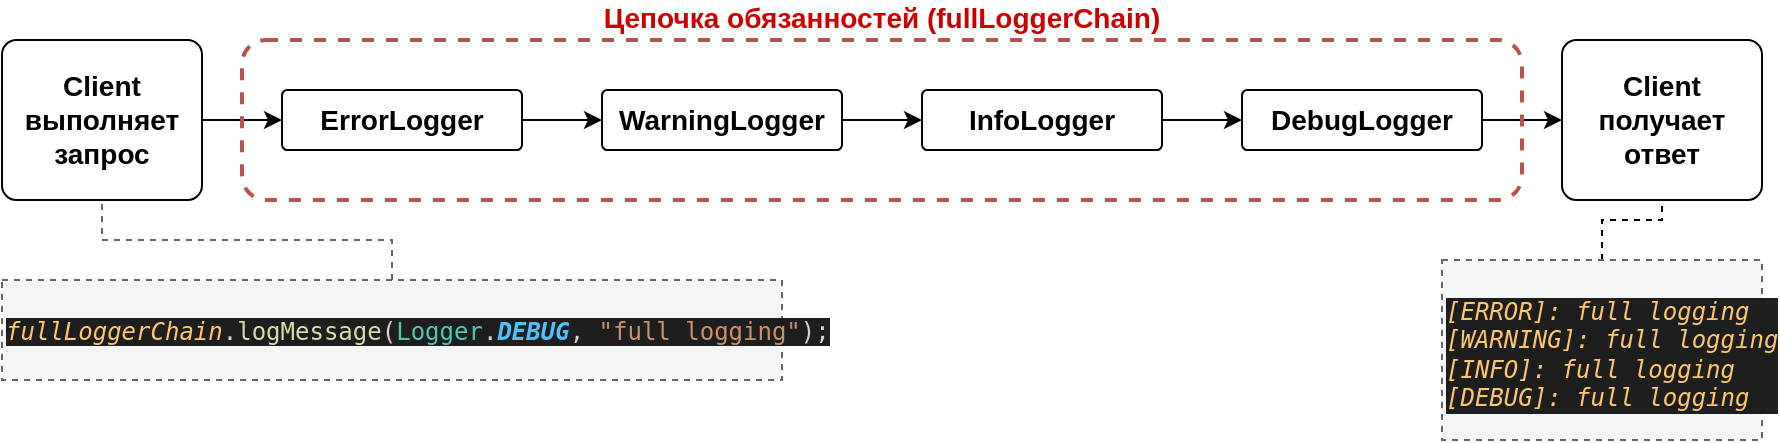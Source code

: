 <mxfile version="24.6.5" type="device">
  <diagram name="Страница — 1" id="N890vdtyf4Tp_daRvUiV">
    <mxGraphModel dx="1653" dy="895" grid="1" gridSize="10" guides="1" tooltips="1" connect="1" arrows="1" fold="1" page="1" pageScale="1" pageWidth="827" pageHeight="1169" math="0" shadow="0">
      <root>
        <mxCell id="0" />
        <mxCell id="1" parent="0" />
        <mxCell id="MlvG81Zk7zc4Z5-Heojg-14" style="edgeStyle=orthogonalEdgeStyle;rounded=0;orthogonalLoop=1;jettySize=auto;html=1;entryX=0;entryY=0.5;entryDx=0;entryDy=0;fontSize=14;fontStyle=1" edge="1" parent="1" source="MlvG81Zk7zc4Z5-Heojg-3" target="MlvG81Zk7zc4Z5-Heojg-4">
          <mxGeometry relative="1" as="geometry" />
        </mxCell>
        <mxCell id="MlvG81Zk7zc4Z5-Heojg-3" value="Client&lt;div style=&quot;font-size: 14px;&quot;&gt;выполняет&lt;/div&gt;&lt;div style=&quot;font-size: 14px;&quot;&gt;запрос&lt;/div&gt;" style="rounded=1;whiteSpace=wrap;html=1;arcSize=9;fontSize=14;fontStyle=1" vertex="1" parent="1">
          <mxGeometry x="40" y="40" width="100" height="80" as="geometry" />
        </mxCell>
        <mxCell id="MlvG81Zk7zc4Z5-Heojg-15" value="" style="edgeStyle=orthogonalEdgeStyle;rounded=0;orthogonalLoop=1;jettySize=auto;html=1;fontSize=14;fontStyle=1" edge="1" parent="1" source="MlvG81Zk7zc4Z5-Heojg-4" target="MlvG81Zk7zc4Z5-Heojg-6">
          <mxGeometry relative="1" as="geometry" />
        </mxCell>
        <mxCell id="MlvG81Zk7zc4Z5-Heojg-4" value="ErrorLogger" style="rounded=1;whiteSpace=wrap;html=1;arcSize=9;fontSize=14;fontStyle=1" vertex="1" parent="1">
          <mxGeometry x="180" y="65" width="120" height="30" as="geometry" />
        </mxCell>
        <mxCell id="MlvG81Zk7zc4Z5-Heojg-16" value="" style="edgeStyle=orthogonalEdgeStyle;rounded=0;orthogonalLoop=1;jettySize=auto;html=1;fontSize=14;fontStyle=1" edge="1" parent="1" source="MlvG81Zk7zc4Z5-Heojg-6" target="MlvG81Zk7zc4Z5-Heojg-7">
          <mxGeometry relative="1" as="geometry" />
        </mxCell>
        <mxCell id="MlvG81Zk7zc4Z5-Heojg-6" value="WarningLogger" style="rounded=1;whiteSpace=wrap;html=1;arcSize=9;fontSize=14;fontStyle=1" vertex="1" parent="1">
          <mxGeometry x="340" y="65" width="120" height="30" as="geometry" />
        </mxCell>
        <mxCell id="MlvG81Zk7zc4Z5-Heojg-17" value="" style="edgeStyle=orthogonalEdgeStyle;rounded=0;orthogonalLoop=1;jettySize=auto;html=1;fontSize=14;fontStyle=1" edge="1" parent="1" source="MlvG81Zk7zc4Z5-Heojg-7" target="MlvG81Zk7zc4Z5-Heojg-8">
          <mxGeometry relative="1" as="geometry" />
        </mxCell>
        <mxCell id="MlvG81Zk7zc4Z5-Heojg-7" value="InfoLogger" style="rounded=1;whiteSpace=wrap;html=1;arcSize=9;fontSize=14;fontStyle=1" vertex="1" parent="1">
          <mxGeometry x="500" y="65" width="120" height="30" as="geometry" />
        </mxCell>
        <mxCell id="MlvG81Zk7zc4Z5-Heojg-18" value="" style="edgeStyle=orthogonalEdgeStyle;rounded=0;orthogonalLoop=1;jettySize=auto;html=1;fontSize=14;fontStyle=1" edge="1" parent="1" source="MlvG81Zk7zc4Z5-Heojg-8" target="MlvG81Zk7zc4Z5-Heojg-9">
          <mxGeometry relative="1" as="geometry" />
        </mxCell>
        <mxCell id="MlvG81Zk7zc4Z5-Heojg-8" value="DebugLogger" style="rounded=1;whiteSpace=wrap;html=1;arcSize=9;fontSize=14;fontStyle=1" vertex="1" parent="1">
          <mxGeometry x="660" y="65" width="120" height="30" as="geometry" />
        </mxCell>
        <mxCell id="MlvG81Zk7zc4Z5-Heojg-9" value="Client&lt;div style=&quot;font-size: 14px;&quot;&gt;получает&lt;/div&gt;&lt;div style=&quot;font-size: 14px;&quot;&gt;ответ&lt;/div&gt;" style="rounded=1;whiteSpace=wrap;html=1;arcSize=9;fontSize=14;fontStyle=1" vertex="1" parent="1">
          <mxGeometry x="820" y="40" width="100" height="80" as="geometry" />
        </mxCell>
        <mxCell id="MlvG81Zk7zc4Z5-Heojg-11" style="edgeStyle=orthogonalEdgeStyle;rounded=0;orthogonalLoop=1;jettySize=auto;html=1;entryX=0.5;entryY=1;entryDx=0;entryDy=0;endArrow=none;endFill=0;dashed=1;fillColor=#f5f5f5;strokeColor=#666666;" edge="1" parent="1" source="MlvG81Zk7zc4Z5-Heojg-10" target="MlvG81Zk7zc4Z5-Heojg-3">
          <mxGeometry relative="1" as="geometry" />
        </mxCell>
        <mxCell id="MlvG81Zk7zc4Z5-Heojg-10" value="&lt;div style=&quot;background-color:#1e1e1e;color:#d4d4d4&quot;&gt;&lt;pre style=&quot;font-family:&#39;JetBrains Mono&#39;,monospace;font-size:9,8pt;&quot;&gt;&lt;span style=&quot;color:#ffc66d;font-style:italic;&quot;&gt;fullLoggerChain&lt;/span&gt;.&lt;span style=&quot;color:#dbdbaa;&quot;&gt;logMessage&lt;/span&gt;(&lt;span style=&quot;color:#4ec9b0;&quot;&gt;Logger&lt;/span&gt;.&lt;span style=&quot;color:#4fc1ff;font-weight:bold;font-style:italic;&quot;&gt;DEBUG&lt;/span&gt;, &lt;span style=&quot;color:#cd9069;&quot;&gt;&quot;full logging&quot;&lt;/span&gt;);&lt;/pre&gt;&lt;/div&gt;" style="text;whiteSpace=wrap;html=1;fillColor=#f5f5f5;fontColor=#333333;strokeColor=#666666;dashed=1;" vertex="1" parent="1">
          <mxGeometry x="40" y="160" width="390" height="50" as="geometry" />
        </mxCell>
        <mxCell id="MlvG81Zk7zc4Z5-Heojg-13" style="edgeStyle=orthogonalEdgeStyle;rounded=0;orthogonalLoop=1;jettySize=auto;html=1;endArrow=none;endFill=0;dashed=1;" edge="1" parent="1" source="MlvG81Zk7zc4Z5-Heojg-12" target="MlvG81Zk7zc4Z5-Heojg-9">
          <mxGeometry relative="1" as="geometry" />
        </mxCell>
        <mxCell id="MlvG81Zk7zc4Z5-Heojg-12" value="&lt;div style=&quot;background-color: rgb(30, 30, 30);&quot;&gt;&lt;pre style=&quot;&quot;&gt;&lt;font face=&quot;JetBrains Mono, monospace&quot; color=&quot;#ffc66d&quot;&gt;&lt;i&gt;[ERROR]: full logging&lt;br/&gt;[WARNING]: full logging&lt;br/&gt;[INFO]: full logging&lt;br/&gt;[DEBUG]: full logging&lt;/i&gt;&lt;/font&gt;&lt;font face=&quot;JetBrains Mono, monospace&quot; color=&quot;#d4d4d4&quot;&gt;&lt;br&gt;&lt;/font&gt;&lt;/pre&gt;&lt;/div&gt;" style="text;whiteSpace=wrap;html=1;fillColor=#f5f5f5;fontColor=#333333;strokeColor=#666666;dashed=1;" vertex="1" parent="1">
          <mxGeometry x="760" y="150" width="160" height="90" as="geometry" />
        </mxCell>
        <mxCell id="MlvG81Zk7zc4Z5-Heojg-19" value="Цепочка обязанностей (fullLoggerChain)" style="rounded=1;whiteSpace=wrap;html=1;fillColor=none;strokeColor=#b85450;dashed=1;strokeWidth=2;labelPosition=center;verticalLabelPosition=top;align=center;verticalAlign=bottom;fontColor=#CC0000;fontSize=14;fontStyle=1" vertex="1" parent="1">
          <mxGeometry x="160" y="40" width="640" height="80" as="geometry" />
        </mxCell>
      </root>
    </mxGraphModel>
  </diagram>
</mxfile>
